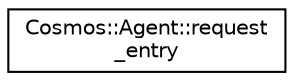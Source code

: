 digraph "Graphical Class Hierarchy"
{
 // INTERACTIVE_SVG=YES
  edge [fontname="Helvetica",fontsize="10",labelfontname="Helvetica",labelfontsize="10"];
  node [fontname="Helvetica",fontsize="10",shape=record];
  rankdir="LR";
  Node0 [label="Cosmos::Agent::request\l_entry",height=0.2,width=0.4,color="black", fillcolor="white", style="filled",URL="$struct_cosmos_1_1_agent_1_1request__entry.html"];
}
